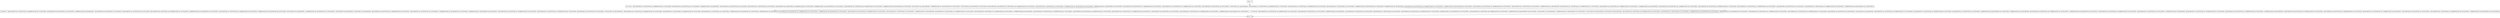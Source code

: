 digraph getNonNullEnvImpl {
node [shape=record];
entry [label="entry - []"];
exit [label="exit - []"];
545922997 [label="545922997 - [(JECACHESIZE && !SEQUENTIAL && SHAREDCACHE && !DUPLICATES), (JECACHESIZE && SEQUENTIAL && !DUPLICATES), (SHAREDCACHE && JECACHESIZE), (!JECACHESIZE && SEQUENTIAL && DUPLICATES), (JECACHESIZE && !SEQUENTIAL && DUPLICATES), (JECACHESIZE && SEQUENTIAL && SHAREDCACHE && !DUPLICATES), (SHAREDCACHE && !JECACHESIZE && !DUPLICATES), (!JECACHESIZE && !SEQUENTIAL && SHAREDCACHE && DUPLICATES), (SHAREDCACHE && JECACHESIZE && DUPLICATES), (DUPLICATES && !JECACHESIZE), (!SHAREDCACHE && !JECACHESIZE && !DUPLICATES), (!DUPLICATES && JECACHESIZE), (DUPLICATES && JECACHESIZE), (JECACHESIZE && SEQUENTIAL && SHAREDCACHE && DUPLICATES), (!JECACHESIZE && !SEQUENTIAL && !DUPLICATES), (!SHAREDCACHE && !JECACHESIZE && DUPLICATES), (SHAREDCACHE && !JECACHESIZE && DUPLICATES), (!JECACHESIZE && SEQUENTIAL && !SHAREDCACHE && DUPLICATES), (!JECACHESIZE && !SEQUENTIAL && !SHAREDCACHE && !DUPLICATES), (JECACHESIZE && SEQUENTIAL && DUPLICATES), (!DUPLICATES && !JECACHESIZE), (!JECACHESIZE && !SEQUENTIAL && SHAREDCACHE && !DUPLICATES), (JECACHESIZE && !SEQUENTIAL && SHAREDCACHE && DUPLICATES), (JECACHESIZE && !SEQUENTIAL && !DUPLICATES), (SHAREDCACHE && JECACHESIZE && !DUPLICATES), (SHAREDCACHE && !JECACHESIZE), (JECACHESIZE && SEQUENTIAL && !SHAREDCACHE && !DUPLICATES), (!SHAREDCACHE && JECACHESIZE && DUPLICATES), (!JECACHESIZE && SEQUENTIAL && SHAREDCACHE && DUPLICATES), (!JECACHESIZE && !SEQUENTIAL && DUPLICATES), (!SHAREDCACHE && !JECACHESIZE), (JECACHESIZE && !SEQUENTIAL && !SHAREDCACHE && !DUPLICATES), (JECACHESIZE && SEQUENTIAL && !SHAREDCACHE && DUPLICATES), (!SHAREDCACHE && JECACHESIZE), (!JECACHESIZE && SEQUENTIAL && !SHAREDCACHE && !DUPLICATES), (!JECACHESIZE && SEQUENTIAL && SHAREDCACHE && !DUPLICATES), (JECACHESIZE && !SEQUENTIAL && !SHAREDCACHE && DUPLICATES), (!JECACHESIZE && SEQUENTIAL && !DUPLICATES), (!JECACHESIZE && !SEQUENTIAL && !SHAREDCACHE && DUPLICATES), (!SHAREDCACHE && JECACHESIZE && !DUPLICATES)]"];
551153202 [label="551153202 - [(JECACHESIZE && !SEQUENTIAL && SHAREDCACHE && !DUPLICATES), (JECACHESIZE && SEQUENTIAL && !DUPLICATES), (SHAREDCACHE && JECACHESIZE), (!JECACHESIZE && SEQUENTIAL && DUPLICATES), (JECACHESIZE && !SEQUENTIAL && DUPLICATES), (JECACHESIZE && SEQUENTIAL && SHAREDCACHE && !DUPLICATES), (SHAREDCACHE && !JECACHESIZE && !DUPLICATES), (!JECACHESIZE && !SEQUENTIAL && SHAREDCACHE && DUPLICATES), (SHAREDCACHE && JECACHESIZE && DUPLICATES), (DUPLICATES && !JECACHESIZE), (!SHAREDCACHE && !JECACHESIZE && !DUPLICATES), (!DUPLICATES && JECACHESIZE), (DUPLICATES && JECACHESIZE), (JECACHESIZE && SEQUENTIAL && SHAREDCACHE && DUPLICATES), (!JECACHESIZE && !SEQUENTIAL && !DUPLICATES), (!SHAREDCACHE && !JECACHESIZE && DUPLICATES), (SHAREDCACHE && !JECACHESIZE && DUPLICATES), (!JECACHESIZE && SEQUENTIAL && !SHAREDCACHE && DUPLICATES), (!JECACHESIZE && !SEQUENTIAL && !SHAREDCACHE && !DUPLICATES), (JECACHESIZE && SEQUENTIAL && DUPLICATES), (!DUPLICATES && !JECACHESIZE), (!JECACHESIZE && !SEQUENTIAL && SHAREDCACHE && !DUPLICATES), (JECACHESIZE && !SEQUENTIAL && SHAREDCACHE && DUPLICATES), (JECACHESIZE && !SEQUENTIAL && !DUPLICATES), (SHAREDCACHE && JECACHESIZE && !DUPLICATES), (SHAREDCACHE && !JECACHESIZE), (JECACHESIZE && SEQUENTIAL && !SHAREDCACHE && !DUPLICATES), (!SHAREDCACHE && JECACHESIZE && DUPLICATES), (!JECACHESIZE && SEQUENTIAL && SHAREDCACHE && DUPLICATES), (!JECACHESIZE && !SEQUENTIAL && DUPLICATES), (!SHAREDCACHE && !JECACHESIZE), (JECACHESIZE && !SEQUENTIAL && !SHAREDCACHE && !DUPLICATES), (JECACHESIZE && SEQUENTIAL && !SHAREDCACHE && DUPLICATES), (!SHAREDCACHE && JECACHESIZE), (!JECACHESIZE && SEQUENTIAL && !SHAREDCACHE && !DUPLICATES), (!JECACHESIZE && SEQUENTIAL && SHAREDCACHE && !DUPLICATES), (JECACHESIZE && !SEQUENTIAL && !SHAREDCACHE && DUPLICATES), (!JECACHESIZE && SEQUENTIAL && !DUPLICATES), (!JECACHESIZE && !SEQUENTIAL && !SHAREDCACHE && DUPLICATES), (!SHAREDCACHE && JECACHESIZE && !DUPLICATES)]"];
1357597903 [label="1357597903 - [(JECACHESIZE && !SEQUENTIAL && SHAREDCACHE && !DUPLICATES), (JECACHESIZE && SEQUENTIAL && !DUPLICATES), (SHAREDCACHE && JECACHESIZE), (!JECACHESIZE && SEQUENTIAL && DUPLICATES), (JECACHESIZE && !SEQUENTIAL && DUPLICATES), (JECACHESIZE && SEQUENTIAL && SHAREDCACHE && !DUPLICATES), (SHAREDCACHE && !JECACHESIZE && !DUPLICATES), (!JECACHESIZE && !SEQUENTIAL && SHAREDCACHE && DUPLICATES), (SHAREDCACHE && JECACHESIZE && DUPLICATES), (DUPLICATES && !JECACHESIZE), (!SHAREDCACHE && !JECACHESIZE && !DUPLICATES), (!DUPLICATES && JECACHESIZE), (DUPLICATES && JECACHESIZE), (JECACHESIZE && SEQUENTIAL && SHAREDCACHE && DUPLICATES), (!JECACHESIZE && !SEQUENTIAL && !DUPLICATES), (!SHAREDCACHE && !JECACHESIZE && DUPLICATES), (SHAREDCACHE && !JECACHESIZE && DUPLICATES), (!JECACHESIZE && SEQUENTIAL && !SHAREDCACHE && DUPLICATES), (!JECACHESIZE && !SEQUENTIAL && !SHAREDCACHE && !DUPLICATES), (JECACHESIZE && SEQUENTIAL && DUPLICATES), (!DUPLICATES && !JECACHESIZE), (!JECACHESIZE && !SEQUENTIAL && SHAREDCACHE && !DUPLICATES), (JECACHESIZE && !SEQUENTIAL && SHAREDCACHE && DUPLICATES), (JECACHESIZE && !SEQUENTIAL && !DUPLICATES), (SHAREDCACHE && JECACHESIZE && !DUPLICATES), (SHAREDCACHE && !JECACHESIZE), (JECACHESIZE && SEQUENTIAL && !SHAREDCACHE && !DUPLICATES), (!SHAREDCACHE && JECACHESIZE && DUPLICATES), (!JECACHESIZE && SEQUENTIAL && SHAREDCACHE && DUPLICATES), (!JECACHESIZE && !SEQUENTIAL && DUPLICATES), (!SHAREDCACHE && !JECACHESIZE), (JECACHESIZE && !SEQUENTIAL && !SHAREDCACHE && !DUPLICATES), (JECACHESIZE && SEQUENTIAL && !SHAREDCACHE && DUPLICATES), (!SHAREDCACHE && JECACHESIZE), (!JECACHESIZE && SEQUENTIAL && !SHAREDCACHE && !DUPLICATES), (!JECACHESIZE && SEQUENTIAL && SHAREDCACHE && !DUPLICATES), (JECACHESIZE && !SEQUENTIAL && !SHAREDCACHE && DUPLICATES), (!JECACHESIZE && SEQUENTIAL && !DUPLICATES), (!JECACHESIZE && !SEQUENTIAL && !SHAREDCACHE && DUPLICATES), (!SHAREDCACHE && JECACHESIZE && !DUPLICATES)]"];
entry;
exit;
entry -> 551153202;
545922997 -> exit;
551153202 -> 545922997;
551153202 -> 1357597903;
1357597903 -> exit;
}
